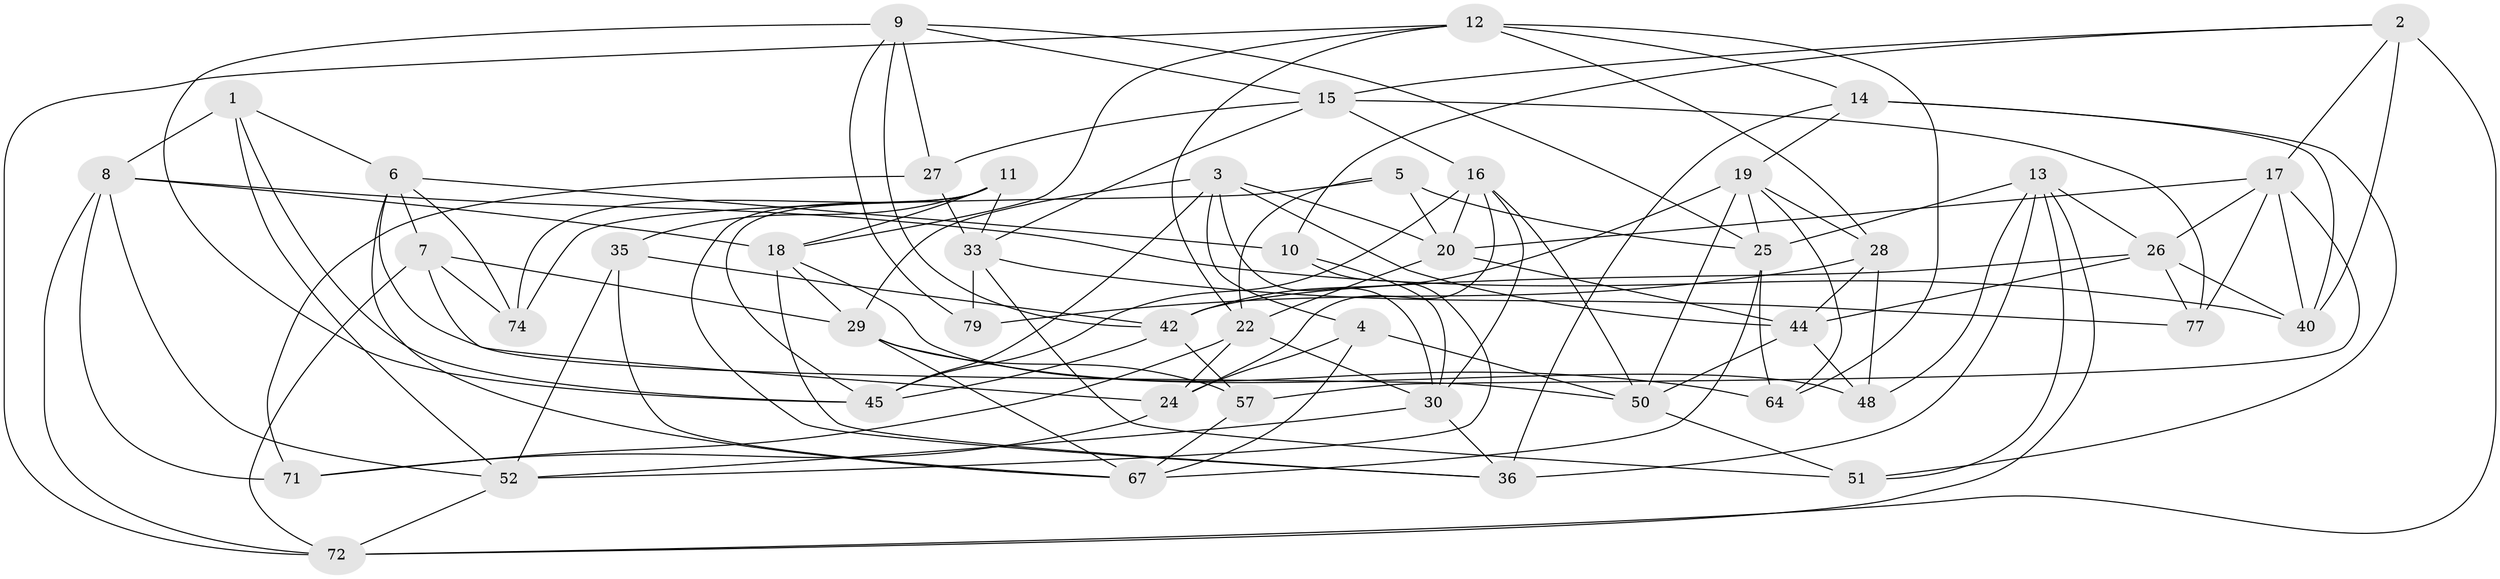 // Generated by graph-tools (version 1.1) at 2025/24/03/03/25 07:24:23]
// undirected, 47 vertices, 123 edges
graph export_dot {
graph [start="1"]
  node [color=gray90,style=filled];
  1;
  2 [super="+55"];
  3 [super="+60"];
  4;
  5;
  6 [super="+65"];
  7 [super="+54"];
  8 [super="+23"];
  9 [super="+53"];
  10;
  11 [super="+46"];
  12 [super="+58"];
  13 [super="+43"];
  14 [super="+21"];
  15 [super="+59"];
  16 [super="+70"];
  17 [super="+34"];
  18 [super="+73"];
  19 [super="+56"];
  20 [super="+66"];
  22 [super="+61"];
  24 [super="+38"];
  25 [super="+32"];
  26 [super="+49"];
  27;
  28 [super="+31"];
  29 [super="+75"];
  30 [super="+41"];
  33 [super="+39"];
  35;
  36 [super="+37"];
  40 [super="+68"];
  42 [super="+69"];
  44 [super="+63"];
  45 [super="+47"];
  48;
  50 [super="+62"];
  51;
  52 [super="+78"];
  57;
  64;
  67 [super="+76"];
  71;
  72 [super="+80"];
  74;
  77;
  79;
  1 -- 52;
  1 -- 45;
  1 -- 8;
  1 -- 6;
  2 -- 17;
  2 -- 72;
  2 -- 10;
  2 -- 40 [weight=2];
  2 -- 15;
  3 -- 30;
  3 -- 44;
  3 -- 20;
  3 -- 29;
  3 -- 4;
  3 -- 45;
  4 -- 67;
  4 -- 50;
  4 -- 24;
  5 -- 22;
  5 -- 25;
  5 -- 20;
  5 -- 74;
  6 -- 10;
  6 -- 74;
  6 -- 67;
  6 -- 50;
  6 -- 7;
  7 -- 72;
  7 -- 24 [weight=2];
  7 -- 74;
  7 -- 29;
  8 -- 18;
  8 -- 71;
  8 -- 52;
  8 -- 72;
  8 -- 40;
  9 -- 79;
  9 -- 27;
  9 -- 15;
  9 -- 25;
  9 -- 42;
  9 -- 45;
  10 -- 30;
  10 -- 52;
  11 -- 74;
  11 -- 35;
  11 -- 45;
  11 -- 33;
  11 -- 36;
  11 -- 18;
  12 -- 28;
  12 -- 14;
  12 -- 64;
  12 -- 72;
  12 -- 18;
  12 -- 22;
  13 -- 51;
  13 -- 26;
  13 -- 72;
  13 -- 48;
  13 -- 25;
  13 -- 36;
  14 -- 36 [weight=2];
  14 -- 19;
  14 -- 51;
  14 -- 40;
  15 -- 27;
  15 -- 16;
  15 -- 33;
  15 -- 77;
  16 -- 50;
  16 -- 20;
  16 -- 30;
  16 -- 45;
  16 -- 24;
  17 -- 77;
  17 -- 40;
  17 -- 20;
  17 -- 57;
  17 -- 26;
  18 -- 29;
  18 -- 36;
  18 -- 48;
  19 -- 25;
  19 -- 42;
  19 -- 64;
  19 -- 50;
  19 -- 28;
  20 -- 22;
  20 -- 44;
  22 -- 71;
  22 -- 24;
  22 -- 30;
  24 -- 71;
  25 -- 64;
  25 -- 67;
  26 -- 42;
  26 -- 77;
  26 -- 40;
  26 -- 44;
  27 -- 71;
  27 -- 33;
  28 -- 79 [weight=2];
  28 -- 48;
  28 -- 44;
  29 -- 57;
  29 -- 64;
  29 -- 67;
  30 -- 52;
  30 -- 36;
  33 -- 77;
  33 -- 51;
  33 -- 79;
  35 -- 42;
  35 -- 67;
  35 -- 52;
  42 -- 57;
  42 -- 45;
  44 -- 48;
  44 -- 50;
  50 -- 51;
  52 -- 72;
  57 -- 67;
}

